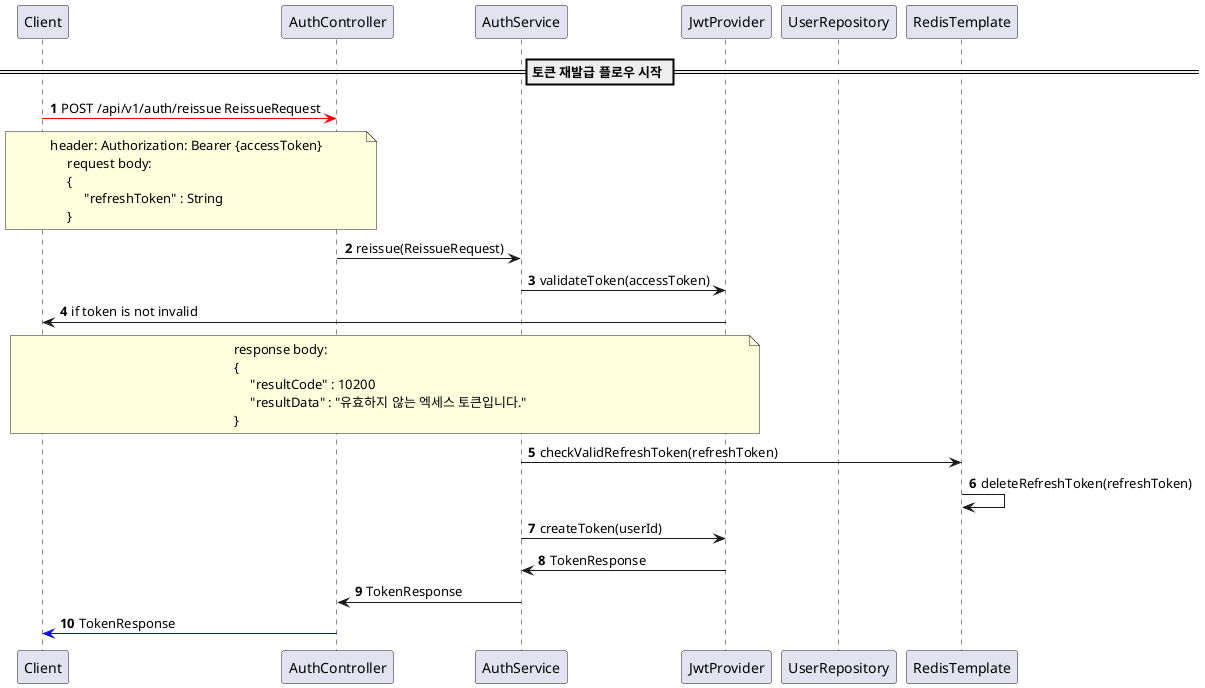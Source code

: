 @startuml
'https://plantuml.com/sequence-diagram

participant Client
participant AuthController
participant AuthService
participant JwtProvider
participant UserRepository
participant RedisTemplate
autonumber
== 토큰 재발급 플로우 시작 ==

Client -[#red]> AuthController: POST /api/v1/auth/reissue ReissueRequest
note over Client, AuthController
header: Authorization: Bearer {accessToken}
     request body:
     {
          "refreshToken" : String
     }
end note
AuthController -> AuthService: reissue(ReissueRequest)
AuthService -> JwtProvider: validateToken(accessToken)
JwtProvider -> Client: if token is not invalid
note over JwtProvider, Client
        response body:
        {
             "resultCode" : 10200
             "resultData" : "유효하지 않는 엑세스 토큰입니다."
        }
end note
AuthService -> RedisTemplate: checkValidRefreshToken(refreshToken)
RedisTemplate -> RedisTemplate: deleteRefreshToken(refreshToken)
AuthService -> JwtProvider: createToken(userId)
JwtProvider -> AuthService: TokenResponse
AuthService -> AuthController: TokenResponse
AuthController -[#blue]> Client: TokenResponse
@enduml
